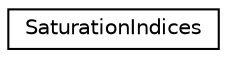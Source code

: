 digraph "Graphical Class Hierarchy"
{
 // LATEX_PDF_SIZE
  edge [fontname="Helvetica",fontsize="10",labelfontname="Helvetica",labelfontsize="10"];
  node [fontname="Helvetica",fontsize="10",shape=record];
  rankdir="LR";
  Node0 [label="SaturationIndices",height=0.2,width=0.4,color="black", fillcolor="white", style="filled",URL="$structSaturationIndices.html",tooltip=" "];
}
